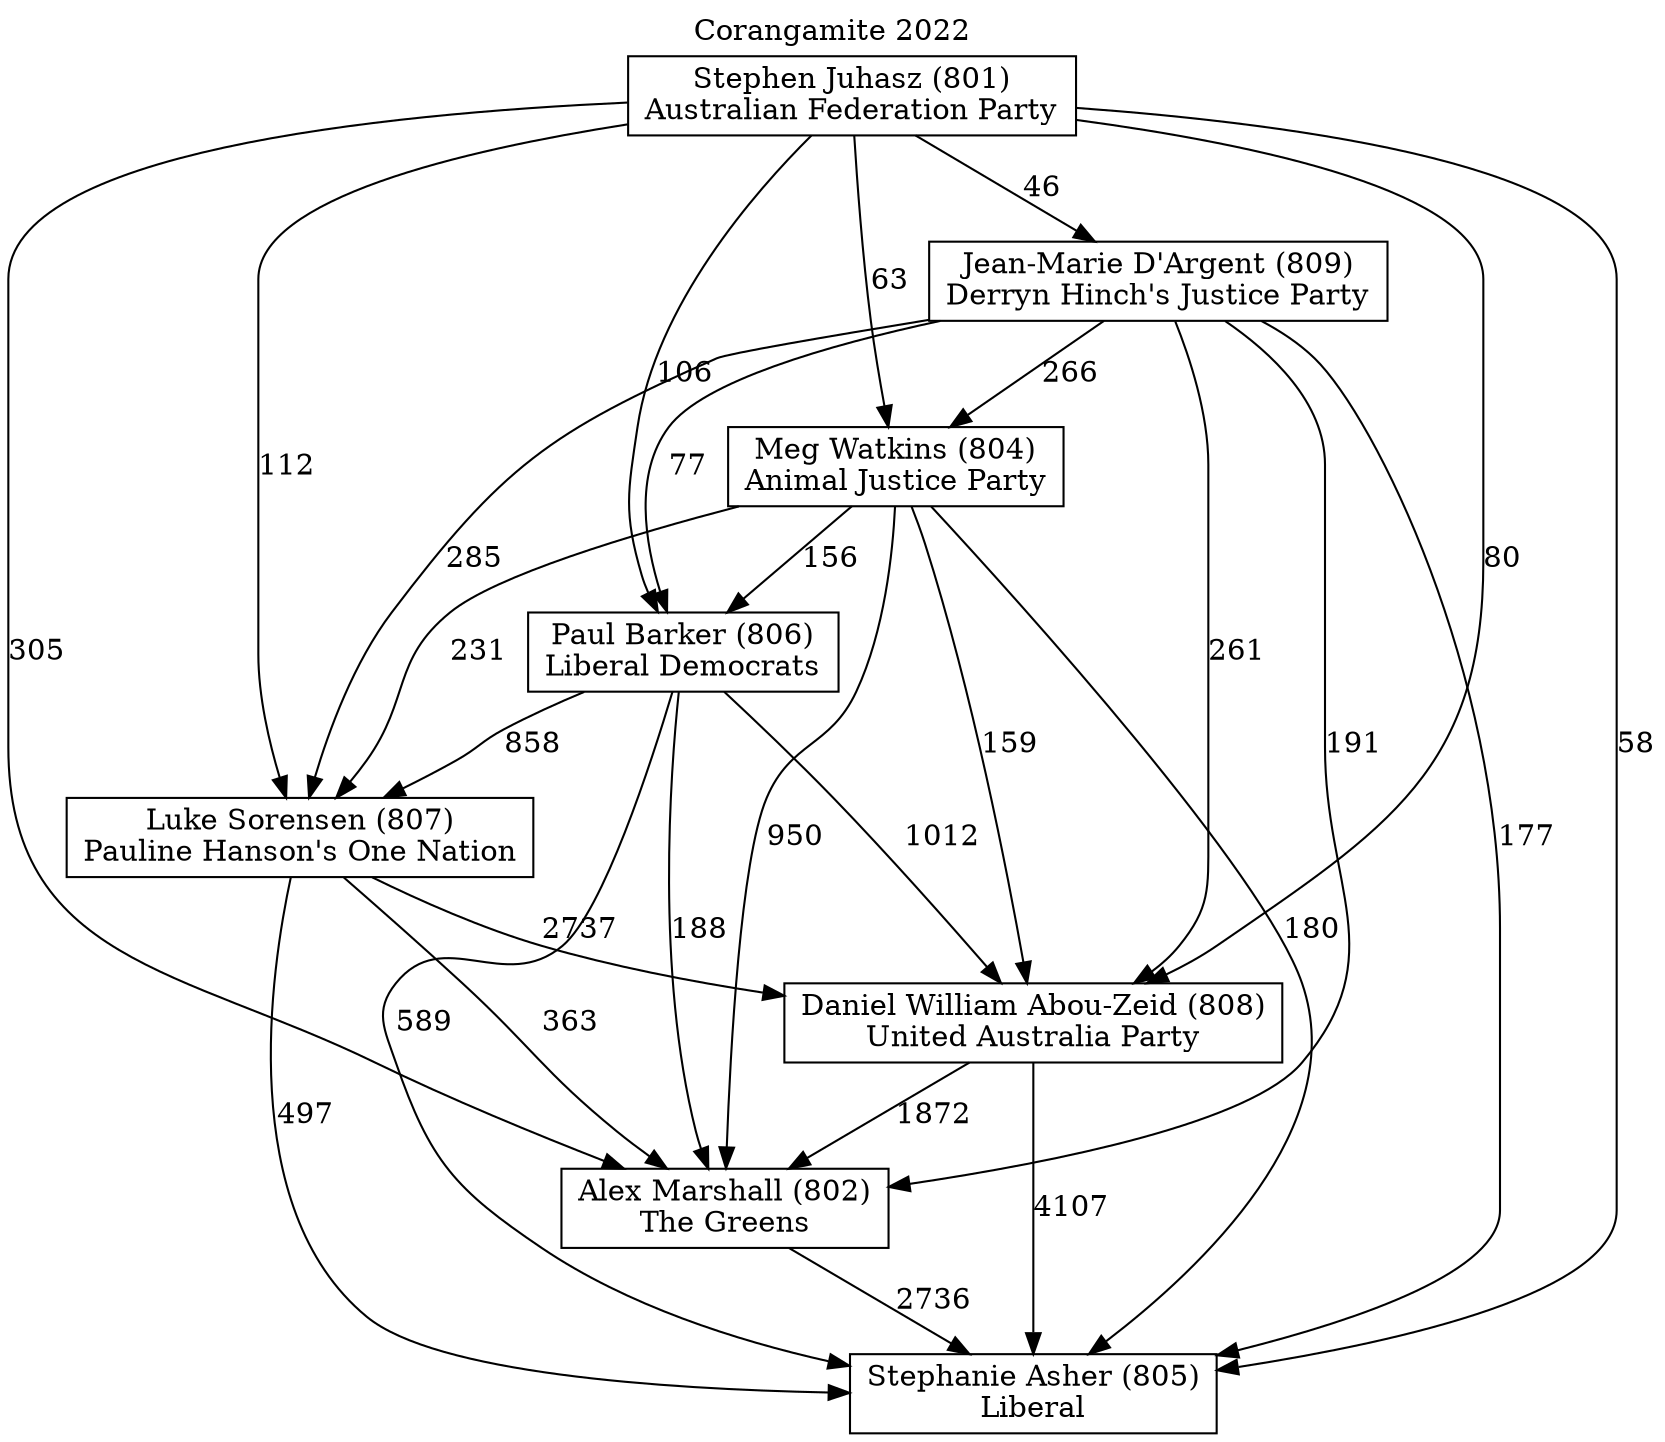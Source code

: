 // House preference flow
digraph "Stephanie Asher (805)_Corangamite_2022" {
	graph [label="Corangamite 2022" labelloc=t mclimit=10]
	node [shape=box]
	"Stephanie Asher (805)" [label="Stephanie Asher (805)
Liberal"]
	"Alex Marshall (802)" [label="Alex Marshall (802)
The Greens"]
	"Daniel William Abou-Zeid (808)" [label="Daniel William Abou-Zeid (808)
United Australia Party"]
	"Luke Sorensen (807)" [label="Luke Sorensen (807)
Pauline Hanson's One Nation"]
	"Paul Barker (806)" [label="Paul Barker (806)
Liberal Democrats"]
	"Meg Watkins (804)" [label="Meg Watkins (804)
Animal Justice Party"]
	"Jean-Marie D'Argent (809)" [label="Jean-Marie D'Argent (809)
Derryn Hinch's Justice Party"]
	"Stephen Juhasz (801)" [label="Stephen Juhasz (801)
Australian Federation Party"]
	"Alex Marshall (802)" -> "Stephanie Asher (805)" [label=2736]
	"Daniel William Abou-Zeid (808)" -> "Alex Marshall (802)" [label=1872]
	"Luke Sorensen (807)" -> "Daniel William Abou-Zeid (808)" [label=2737]
	"Paul Barker (806)" -> "Luke Sorensen (807)" [label=858]
	"Meg Watkins (804)" -> "Paul Barker (806)" [label=156]
	"Jean-Marie D'Argent (809)" -> "Meg Watkins (804)" [label=266]
	"Stephen Juhasz (801)" -> "Jean-Marie D'Argent (809)" [label=46]
	"Daniel William Abou-Zeid (808)" -> "Stephanie Asher (805)" [label=4107]
	"Luke Sorensen (807)" -> "Stephanie Asher (805)" [label=497]
	"Paul Barker (806)" -> "Stephanie Asher (805)" [label=589]
	"Meg Watkins (804)" -> "Stephanie Asher (805)" [label=180]
	"Jean-Marie D'Argent (809)" -> "Stephanie Asher (805)" [label=177]
	"Stephen Juhasz (801)" -> "Stephanie Asher (805)" [label=58]
	"Stephen Juhasz (801)" -> "Meg Watkins (804)" [label=63]
	"Jean-Marie D'Argent (809)" -> "Paul Barker (806)" [label=77]
	"Stephen Juhasz (801)" -> "Paul Barker (806)" [label=106]
	"Meg Watkins (804)" -> "Luke Sorensen (807)" [label=231]
	"Jean-Marie D'Argent (809)" -> "Luke Sorensen (807)" [label=285]
	"Stephen Juhasz (801)" -> "Luke Sorensen (807)" [label=112]
	"Paul Barker (806)" -> "Daniel William Abou-Zeid (808)" [label=1012]
	"Meg Watkins (804)" -> "Daniel William Abou-Zeid (808)" [label=159]
	"Jean-Marie D'Argent (809)" -> "Daniel William Abou-Zeid (808)" [label=261]
	"Stephen Juhasz (801)" -> "Daniel William Abou-Zeid (808)" [label=80]
	"Luke Sorensen (807)" -> "Alex Marshall (802)" [label=363]
	"Paul Barker (806)" -> "Alex Marshall (802)" [label=188]
	"Meg Watkins (804)" -> "Alex Marshall (802)" [label=950]
	"Jean-Marie D'Argent (809)" -> "Alex Marshall (802)" [label=191]
	"Stephen Juhasz (801)" -> "Alex Marshall (802)" [label=305]
}
